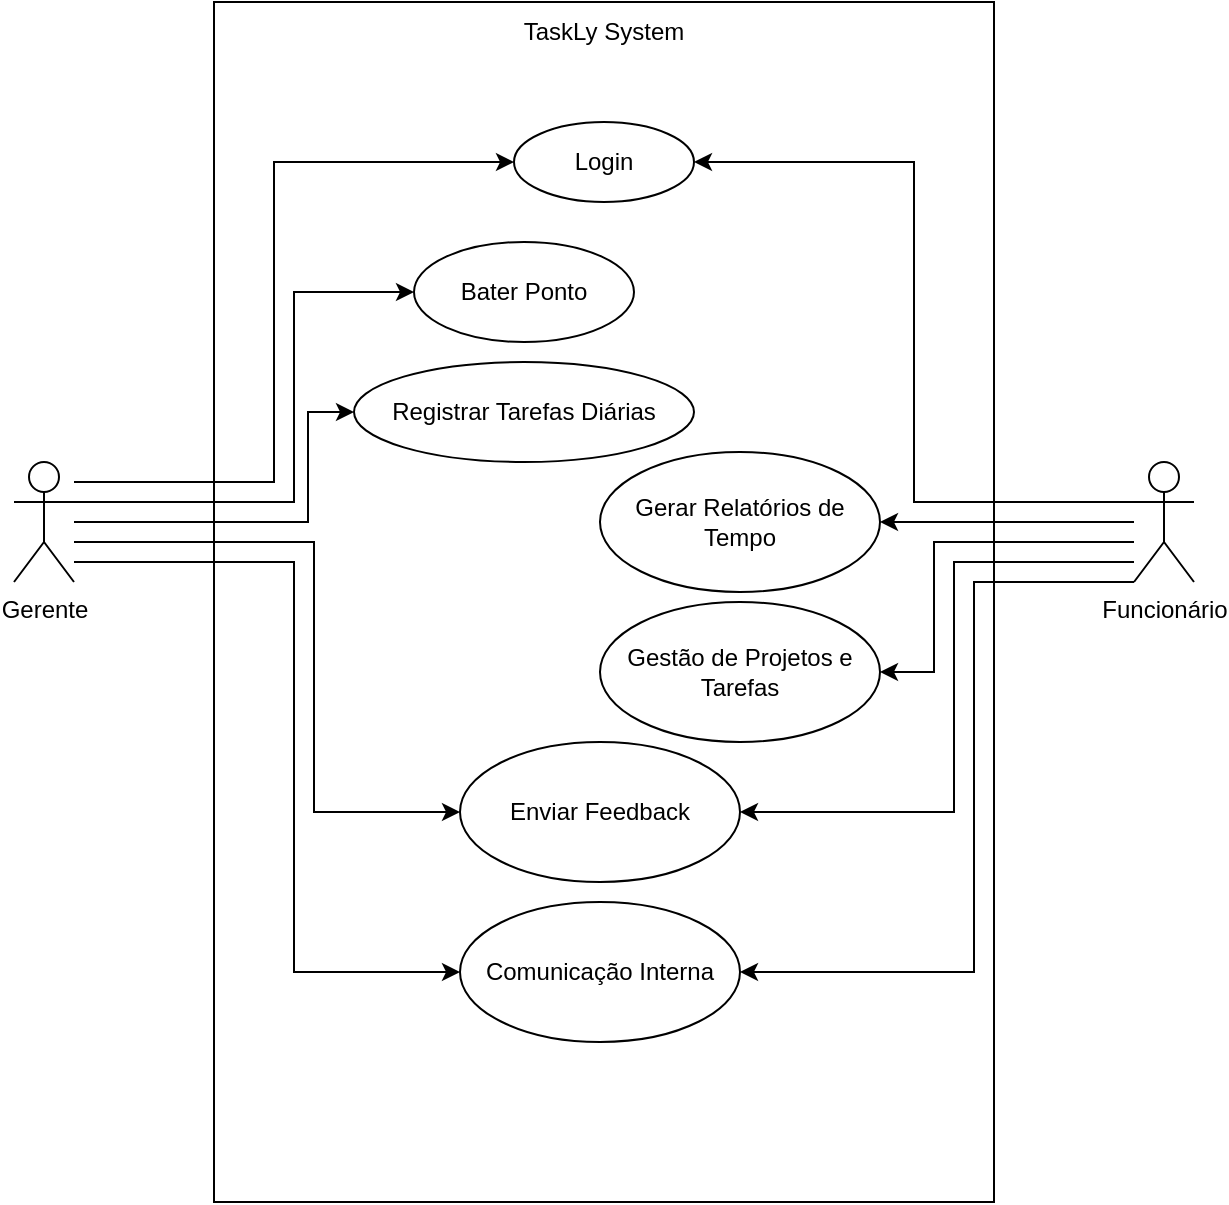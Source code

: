<mxfile version="24.2.2" type="github">
  <diagram name="Página-1" id="rKk8gPM-9LXs-d0Zrvyo">
    <mxGraphModel dx="1593" dy="909" grid="1" gridSize="10" guides="1" tooltips="1" connect="1" arrows="1" fold="1" page="1" pageScale="1" pageWidth="827" pageHeight="1169" math="0" shadow="0">
      <root>
        <mxCell id="0" />
        <mxCell id="1" parent="0" />
        <mxCell id="Mi987WELAL1XlT2jn5mg-5" value="" style="rounded=0;whiteSpace=wrap;html=1;" vertex="1" parent="1">
          <mxGeometry x="220" y="50" width="390" height="600" as="geometry" />
        </mxCell>
        <mxCell id="Mi987WELAL1XlT2jn5mg-11" style="edgeStyle=orthogonalEdgeStyle;rounded=0;orthogonalLoop=1;jettySize=auto;html=1;entryX=1;entryY=0.5;entryDx=0;entryDy=0;" edge="1" parent="1" source="Mi987WELAL1XlT2jn5mg-3" target="Mi987WELAL1XlT2jn5mg-9">
          <mxGeometry relative="1" as="geometry">
            <Array as="points">
              <mxPoint x="570" y="300" />
              <mxPoint x="570" y="130" />
            </Array>
          </mxGeometry>
        </mxCell>
        <mxCell id="Mi987WELAL1XlT2jn5mg-17" style="edgeStyle=orthogonalEdgeStyle;rounded=0;orthogonalLoop=1;jettySize=auto;html=1;entryX=1;entryY=0.5;entryDx=0;entryDy=0;" edge="1" parent="1" source="Mi987WELAL1XlT2jn5mg-3" target="Mi987WELAL1XlT2jn5mg-16">
          <mxGeometry relative="1" as="geometry">
            <Array as="points">
              <mxPoint x="590" y="310" />
              <mxPoint x="590" y="310" />
            </Array>
          </mxGeometry>
        </mxCell>
        <mxCell id="Mi987WELAL1XlT2jn5mg-19" style="edgeStyle=orthogonalEdgeStyle;rounded=0;orthogonalLoop=1;jettySize=auto;html=1;entryX=1;entryY=0.5;entryDx=0;entryDy=0;" edge="1" parent="1" source="Mi987WELAL1XlT2jn5mg-3" target="Mi987WELAL1XlT2jn5mg-18">
          <mxGeometry relative="1" as="geometry">
            <Array as="points">
              <mxPoint x="580" y="320" />
              <mxPoint x="580" y="385" />
            </Array>
          </mxGeometry>
        </mxCell>
        <mxCell id="Mi987WELAL1XlT2jn5mg-21" style="edgeStyle=orthogonalEdgeStyle;rounded=0;orthogonalLoop=1;jettySize=auto;html=1;entryX=1;entryY=0.5;entryDx=0;entryDy=0;" edge="1" parent="1" source="Mi987WELAL1XlT2jn5mg-3" target="Mi987WELAL1XlT2jn5mg-20">
          <mxGeometry relative="1" as="geometry">
            <Array as="points">
              <mxPoint x="590" y="330" />
              <mxPoint x="590" y="455" />
            </Array>
          </mxGeometry>
        </mxCell>
        <mxCell id="Mi987WELAL1XlT2jn5mg-25" style="edgeStyle=orthogonalEdgeStyle;rounded=0;orthogonalLoop=1;jettySize=auto;html=1;entryX=1;entryY=0.5;entryDx=0;entryDy=0;" edge="1" parent="1" source="Mi987WELAL1XlT2jn5mg-3" target="Mi987WELAL1XlT2jn5mg-23">
          <mxGeometry relative="1" as="geometry">
            <Array as="points">
              <mxPoint x="600" y="340" />
              <mxPoint x="600" y="535" />
            </Array>
          </mxGeometry>
        </mxCell>
        <mxCell id="Mi987WELAL1XlT2jn5mg-3" value="Funcionário" style="shape=umlActor;verticalLabelPosition=bottom;verticalAlign=top;html=1;" vertex="1" parent="1">
          <mxGeometry x="680" y="280" width="30" height="60" as="geometry" />
        </mxCell>
        <mxCell id="Mi987WELAL1XlT2jn5mg-10" style="edgeStyle=orthogonalEdgeStyle;rounded=0;orthogonalLoop=1;jettySize=auto;html=1;entryX=0;entryY=0.5;entryDx=0;entryDy=0;" edge="1" parent="1" source="Mi987WELAL1XlT2jn5mg-4" target="Mi987WELAL1XlT2jn5mg-9">
          <mxGeometry relative="1" as="geometry">
            <Array as="points">
              <mxPoint x="250" y="290" />
              <mxPoint x="250" y="130" />
            </Array>
          </mxGeometry>
        </mxCell>
        <mxCell id="Mi987WELAL1XlT2jn5mg-13" style="edgeStyle=orthogonalEdgeStyle;rounded=0;orthogonalLoop=1;jettySize=auto;html=1;entryX=0;entryY=0.5;entryDx=0;entryDy=0;" edge="1" parent="1" source="Mi987WELAL1XlT2jn5mg-4" target="Mi987WELAL1XlT2jn5mg-12">
          <mxGeometry relative="1" as="geometry">
            <Array as="points">
              <mxPoint x="260" y="300" />
              <mxPoint x="260" y="195" />
            </Array>
          </mxGeometry>
        </mxCell>
        <mxCell id="Mi987WELAL1XlT2jn5mg-15" style="edgeStyle=orthogonalEdgeStyle;rounded=0;orthogonalLoop=1;jettySize=auto;html=1;" edge="1" parent="1" source="Mi987WELAL1XlT2jn5mg-4" target="Mi987WELAL1XlT2jn5mg-14">
          <mxGeometry relative="1" as="geometry">
            <Array as="points">
              <mxPoint x="267" y="310" />
              <mxPoint x="267" y="255" />
            </Array>
          </mxGeometry>
        </mxCell>
        <mxCell id="Mi987WELAL1XlT2jn5mg-22" style="edgeStyle=orthogonalEdgeStyle;rounded=0;orthogonalLoop=1;jettySize=auto;html=1;entryX=0;entryY=0.5;entryDx=0;entryDy=0;" edge="1" parent="1" source="Mi987WELAL1XlT2jn5mg-4" target="Mi987WELAL1XlT2jn5mg-20">
          <mxGeometry relative="1" as="geometry">
            <Array as="points">
              <mxPoint x="270" y="320" />
              <mxPoint x="270" y="455" />
            </Array>
          </mxGeometry>
        </mxCell>
        <mxCell id="Mi987WELAL1XlT2jn5mg-24" style="edgeStyle=orthogonalEdgeStyle;rounded=0;orthogonalLoop=1;jettySize=auto;html=1;entryX=0;entryY=0.5;entryDx=0;entryDy=0;" edge="1" parent="1" source="Mi987WELAL1XlT2jn5mg-4" target="Mi987WELAL1XlT2jn5mg-23">
          <mxGeometry relative="1" as="geometry">
            <Array as="points">
              <mxPoint x="260" y="330" />
              <mxPoint x="260" y="535" />
            </Array>
          </mxGeometry>
        </mxCell>
        <mxCell id="Mi987WELAL1XlT2jn5mg-4" value="Gerente" style="shape=umlActor;verticalLabelPosition=bottom;verticalAlign=top;html=1;" vertex="1" parent="1">
          <mxGeometry x="120" y="280" width="30" height="60" as="geometry" />
        </mxCell>
        <mxCell id="Mi987WELAL1XlT2jn5mg-6" value="TaskLy System" style="text;html=1;align=center;verticalAlign=middle;whiteSpace=wrap;rounded=0;" vertex="1" parent="1">
          <mxGeometry x="355" y="50" width="120" height="30" as="geometry" />
        </mxCell>
        <mxCell id="Mi987WELAL1XlT2jn5mg-9" value="Login" style="ellipse;whiteSpace=wrap;html=1;" vertex="1" parent="1">
          <mxGeometry x="370" y="110" width="90" height="40" as="geometry" />
        </mxCell>
        <mxCell id="Mi987WELAL1XlT2jn5mg-12" value="Bater Ponto" style="ellipse;whiteSpace=wrap;html=1;" vertex="1" parent="1">
          <mxGeometry x="320" y="170" width="110" height="50" as="geometry" />
        </mxCell>
        <mxCell id="Mi987WELAL1XlT2jn5mg-14" value="Registrar Tarefas Diárias" style="ellipse;whiteSpace=wrap;html=1;" vertex="1" parent="1">
          <mxGeometry x="290" y="230" width="170" height="50" as="geometry" />
        </mxCell>
        <mxCell id="Mi987WELAL1XlT2jn5mg-16" value="Gerar Relatórios de Tempo" style="ellipse;whiteSpace=wrap;html=1;" vertex="1" parent="1">
          <mxGeometry x="413" y="275" width="140" height="70" as="geometry" />
        </mxCell>
        <mxCell id="Mi987WELAL1XlT2jn5mg-18" value="Gestão de Projetos e Tarefas" style="ellipse;whiteSpace=wrap;html=1;" vertex="1" parent="1">
          <mxGeometry x="413" y="350" width="140" height="70" as="geometry" />
        </mxCell>
        <mxCell id="Mi987WELAL1XlT2jn5mg-20" value="Enviar Feedback" style="ellipse;whiteSpace=wrap;html=1;" vertex="1" parent="1">
          <mxGeometry x="343" y="420" width="140" height="70" as="geometry" />
        </mxCell>
        <mxCell id="Mi987WELAL1XlT2jn5mg-23" value="Comunicação Interna" style="ellipse;whiteSpace=wrap;html=1;" vertex="1" parent="1">
          <mxGeometry x="343" y="500" width="140" height="70" as="geometry" />
        </mxCell>
      </root>
    </mxGraphModel>
  </diagram>
</mxfile>
